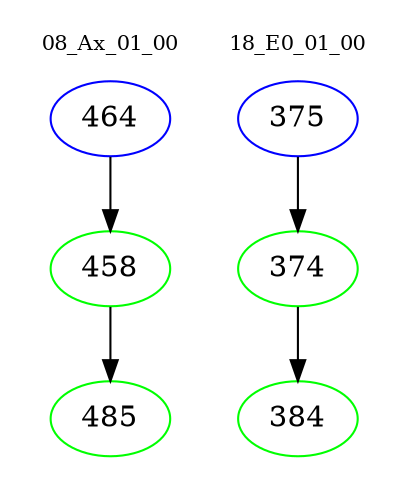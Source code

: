 digraph{
subgraph cluster_0 {
color = white
label = "08_Ax_01_00";
fontsize=10;
T0_464 [label="464", color="blue"]
T0_464 -> T0_458 [color="black"]
T0_458 [label="458", color="green"]
T0_458 -> T0_485 [color="black"]
T0_485 [label="485", color="green"]
}
subgraph cluster_1 {
color = white
label = "18_E0_01_00";
fontsize=10;
T1_375 [label="375", color="blue"]
T1_375 -> T1_374 [color="black"]
T1_374 [label="374", color="green"]
T1_374 -> T1_384 [color="black"]
T1_384 [label="384", color="green"]
}
}
